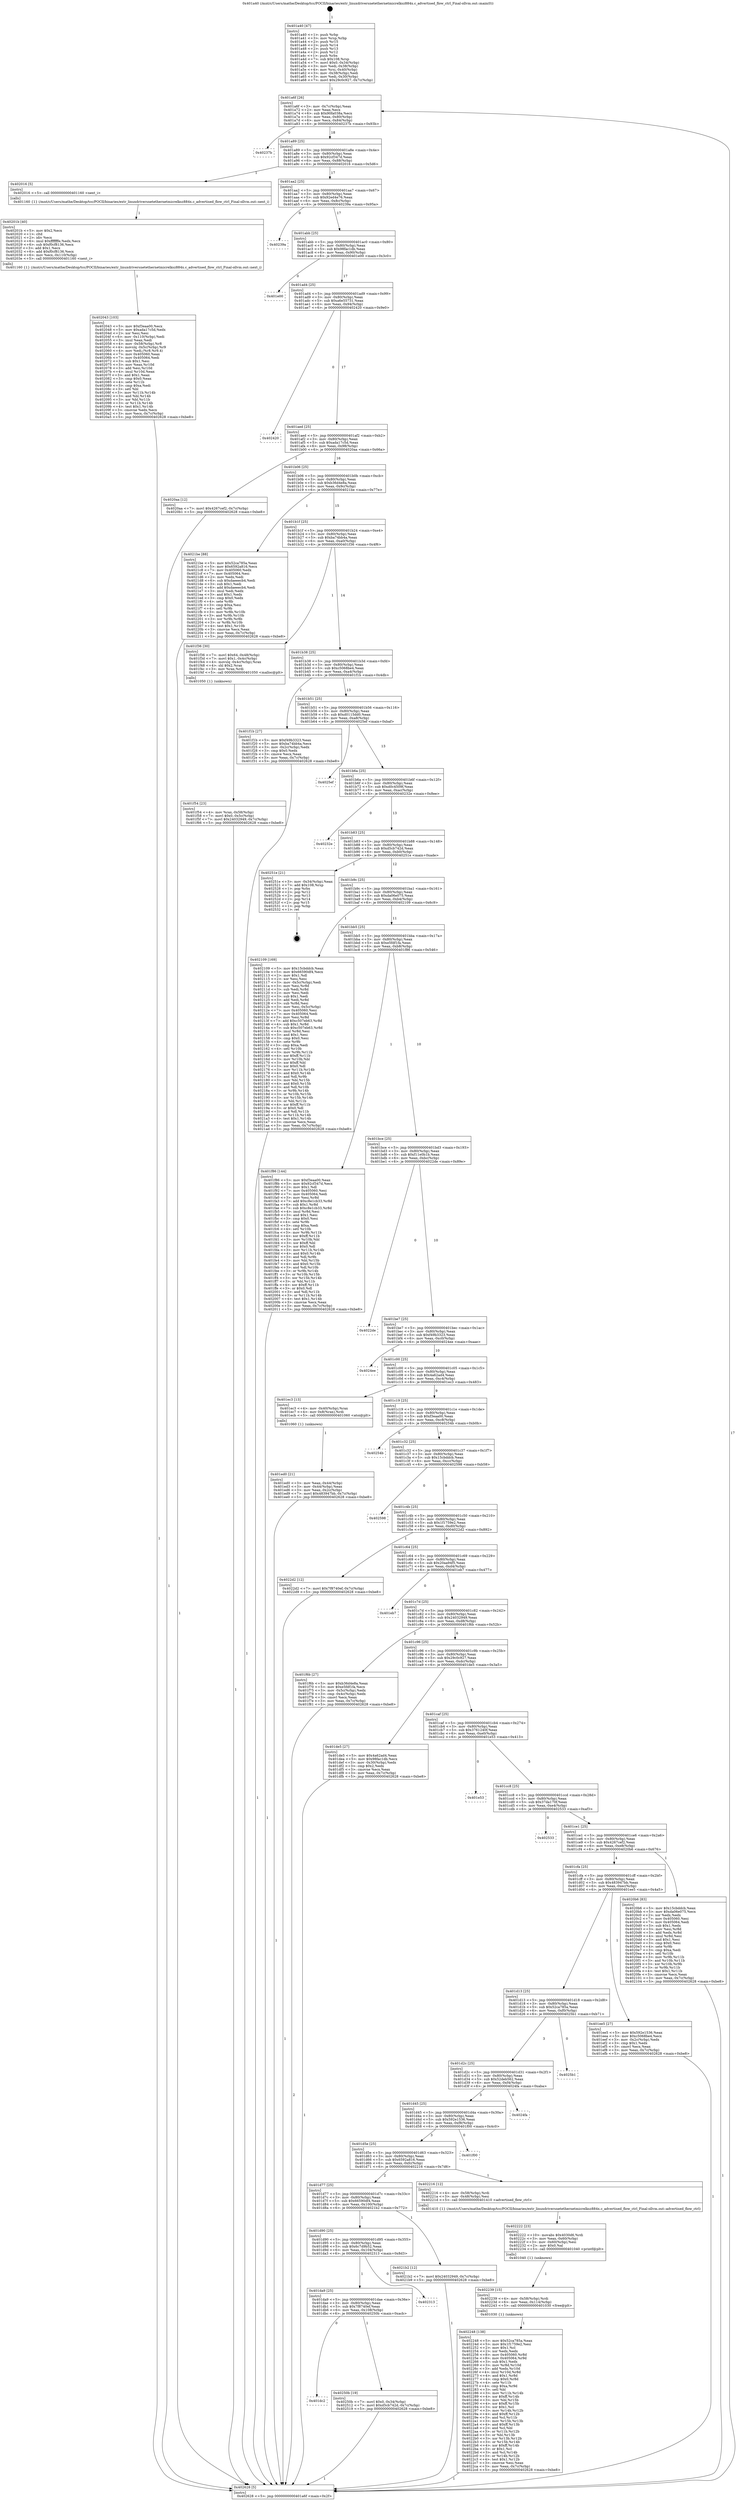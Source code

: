 digraph "0x401a40" {
  label = "0x401a40 (/mnt/c/Users/mathe/Desktop/tcc/POCII/binaries/extr_linuxdriversnetethernetmicrelksz884x.c_advertised_flow_ctrl_Final-ollvm.out::main(0))"
  labelloc = "t"
  node[shape=record]

  Entry [label="",width=0.3,height=0.3,shape=circle,fillcolor=black,style=filled]
  "0x401a6f" [label="{
     0x401a6f [26]\l
     | [instrs]\l
     &nbsp;&nbsp;0x401a6f \<+3\>: mov -0x7c(%rbp),%eax\l
     &nbsp;&nbsp;0x401a72 \<+2\>: mov %eax,%ecx\l
     &nbsp;&nbsp;0x401a74 \<+6\>: sub $0x90fa038a,%ecx\l
     &nbsp;&nbsp;0x401a7a \<+3\>: mov %eax,-0x80(%rbp)\l
     &nbsp;&nbsp;0x401a7d \<+6\>: mov %ecx,-0x84(%rbp)\l
     &nbsp;&nbsp;0x401a83 \<+6\>: je 000000000040237b \<main+0x93b\>\l
  }"]
  "0x40237b" [label="{
     0x40237b\l
  }", style=dashed]
  "0x401a89" [label="{
     0x401a89 [25]\l
     | [instrs]\l
     &nbsp;&nbsp;0x401a89 \<+5\>: jmp 0000000000401a8e \<main+0x4e\>\l
     &nbsp;&nbsp;0x401a8e \<+3\>: mov -0x80(%rbp),%eax\l
     &nbsp;&nbsp;0x401a91 \<+5\>: sub $0x92cf347d,%eax\l
     &nbsp;&nbsp;0x401a96 \<+6\>: mov %eax,-0x88(%rbp)\l
     &nbsp;&nbsp;0x401a9c \<+6\>: je 0000000000402016 \<main+0x5d6\>\l
  }"]
  Exit [label="",width=0.3,height=0.3,shape=circle,fillcolor=black,style=filled,peripheries=2]
  "0x402016" [label="{
     0x402016 [5]\l
     | [instrs]\l
     &nbsp;&nbsp;0x402016 \<+5\>: call 0000000000401160 \<next_i\>\l
     | [calls]\l
     &nbsp;&nbsp;0x401160 \{1\} (/mnt/c/Users/mathe/Desktop/tcc/POCII/binaries/extr_linuxdriversnetethernetmicrelksz884x.c_advertised_flow_ctrl_Final-ollvm.out::next_i)\l
  }"]
  "0x401aa2" [label="{
     0x401aa2 [25]\l
     | [instrs]\l
     &nbsp;&nbsp;0x401aa2 \<+5\>: jmp 0000000000401aa7 \<main+0x67\>\l
     &nbsp;&nbsp;0x401aa7 \<+3\>: mov -0x80(%rbp),%eax\l
     &nbsp;&nbsp;0x401aaa \<+5\>: sub $0x92ed4e76,%eax\l
     &nbsp;&nbsp;0x401aaf \<+6\>: mov %eax,-0x8c(%rbp)\l
     &nbsp;&nbsp;0x401ab5 \<+6\>: je 000000000040239a \<main+0x95a\>\l
  }"]
  "0x401dc2" [label="{
     0x401dc2\l
  }", style=dashed]
  "0x40239a" [label="{
     0x40239a\l
  }", style=dashed]
  "0x401abb" [label="{
     0x401abb [25]\l
     | [instrs]\l
     &nbsp;&nbsp;0x401abb \<+5\>: jmp 0000000000401ac0 \<main+0x80\>\l
     &nbsp;&nbsp;0x401ac0 \<+3\>: mov -0x80(%rbp),%eax\l
     &nbsp;&nbsp;0x401ac3 \<+5\>: sub $0x98fac1db,%eax\l
     &nbsp;&nbsp;0x401ac8 \<+6\>: mov %eax,-0x90(%rbp)\l
     &nbsp;&nbsp;0x401ace \<+6\>: je 0000000000401e00 \<main+0x3c0\>\l
  }"]
  "0x40250b" [label="{
     0x40250b [19]\l
     | [instrs]\l
     &nbsp;&nbsp;0x40250b \<+7\>: movl $0x0,-0x34(%rbp)\l
     &nbsp;&nbsp;0x402512 \<+7\>: movl $0xd5cb742d,-0x7c(%rbp)\l
     &nbsp;&nbsp;0x402519 \<+5\>: jmp 0000000000402628 \<main+0xbe8\>\l
  }"]
  "0x401e00" [label="{
     0x401e00\l
  }", style=dashed]
  "0x401ad4" [label="{
     0x401ad4 [25]\l
     | [instrs]\l
     &nbsp;&nbsp;0x401ad4 \<+5\>: jmp 0000000000401ad9 \<main+0x99\>\l
     &nbsp;&nbsp;0x401ad9 \<+3\>: mov -0x80(%rbp),%eax\l
     &nbsp;&nbsp;0x401adc \<+5\>: sub $0xa6e55731,%eax\l
     &nbsp;&nbsp;0x401ae1 \<+6\>: mov %eax,-0x94(%rbp)\l
     &nbsp;&nbsp;0x401ae7 \<+6\>: je 0000000000402420 \<main+0x9e0\>\l
  }"]
  "0x401da9" [label="{
     0x401da9 [25]\l
     | [instrs]\l
     &nbsp;&nbsp;0x401da9 \<+5\>: jmp 0000000000401dae \<main+0x36e\>\l
     &nbsp;&nbsp;0x401dae \<+3\>: mov -0x80(%rbp),%eax\l
     &nbsp;&nbsp;0x401db1 \<+5\>: sub $0x7f8740ef,%eax\l
     &nbsp;&nbsp;0x401db6 \<+6\>: mov %eax,-0x108(%rbp)\l
     &nbsp;&nbsp;0x401dbc \<+6\>: je 000000000040250b \<main+0xacb\>\l
  }"]
  "0x402420" [label="{
     0x402420\l
  }", style=dashed]
  "0x401aed" [label="{
     0x401aed [25]\l
     | [instrs]\l
     &nbsp;&nbsp;0x401aed \<+5\>: jmp 0000000000401af2 \<main+0xb2\>\l
     &nbsp;&nbsp;0x401af2 \<+3\>: mov -0x80(%rbp),%eax\l
     &nbsp;&nbsp;0x401af5 \<+5\>: sub $0xada17c5d,%eax\l
     &nbsp;&nbsp;0x401afa \<+6\>: mov %eax,-0x98(%rbp)\l
     &nbsp;&nbsp;0x401b00 \<+6\>: je 00000000004020aa \<main+0x66a\>\l
  }"]
  "0x402313" [label="{
     0x402313\l
  }", style=dashed]
  "0x4020aa" [label="{
     0x4020aa [12]\l
     | [instrs]\l
     &nbsp;&nbsp;0x4020aa \<+7\>: movl $0x4267cef2,-0x7c(%rbp)\l
     &nbsp;&nbsp;0x4020b1 \<+5\>: jmp 0000000000402628 \<main+0xbe8\>\l
  }"]
  "0x401b06" [label="{
     0x401b06 [25]\l
     | [instrs]\l
     &nbsp;&nbsp;0x401b06 \<+5\>: jmp 0000000000401b0b \<main+0xcb\>\l
     &nbsp;&nbsp;0x401b0b \<+3\>: mov -0x80(%rbp),%eax\l
     &nbsp;&nbsp;0x401b0e \<+5\>: sub $0xb36d4e8a,%eax\l
     &nbsp;&nbsp;0x401b13 \<+6\>: mov %eax,-0x9c(%rbp)\l
     &nbsp;&nbsp;0x401b19 \<+6\>: je 00000000004021be \<main+0x77e\>\l
  }"]
  "0x402248" [label="{
     0x402248 [138]\l
     | [instrs]\l
     &nbsp;&nbsp;0x402248 \<+5\>: mov $0x52ca785a,%eax\l
     &nbsp;&nbsp;0x40224d \<+5\>: mov $0x1f1759e2,%esi\l
     &nbsp;&nbsp;0x402252 \<+2\>: mov $0x1,%cl\l
     &nbsp;&nbsp;0x402254 \<+2\>: xor %edx,%edx\l
     &nbsp;&nbsp;0x402256 \<+8\>: mov 0x405060,%r8d\l
     &nbsp;&nbsp;0x40225e \<+8\>: mov 0x405064,%r9d\l
     &nbsp;&nbsp;0x402266 \<+3\>: sub $0x1,%edx\l
     &nbsp;&nbsp;0x402269 \<+3\>: mov %r8d,%r10d\l
     &nbsp;&nbsp;0x40226c \<+3\>: add %edx,%r10d\l
     &nbsp;&nbsp;0x40226f \<+4\>: imul %r10d,%r8d\l
     &nbsp;&nbsp;0x402273 \<+4\>: and $0x1,%r8d\l
     &nbsp;&nbsp;0x402277 \<+4\>: cmp $0x0,%r8d\l
     &nbsp;&nbsp;0x40227b \<+4\>: sete %r11b\l
     &nbsp;&nbsp;0x40227f \<+4\>: cmp $0xa,%r9d\l
     &nbsp;&nbsp;0x402283 \<+3\>: setl %bl\l
     &nbsp;&nbsp;0x402286 \<+3\>: mov %r11b,%r14b\l
     &nbsp;&nbsp;0x402289 \<+4\>: xor $0xff,%r14b\l
     &nbsp;&nbsp;0x40228d \<+3\>: mov %bl,%r15b\l
     &nbsp;&nbsp;0x402290 \<+4\>: xor $0xff,%r15b\l
     &nbsp;&nbsp;0x402294 \<+3\>: xor $0x1,%cl\l
     &nbsp;&nbsp;0x402297 \<+3\>: mov %r14b,%r12b\l
     &nbsp;&nbsp;0x40229a \<+4\>: and $0xff,%r12b\l
     &nbsp;&nbsp;0x40229e \<+3\>: and %cl,%r11b\l
     &nbsp;&nbsp;0x4022a1 \<+3\>: mov %r15b,%r13b\l
     &nbsp;&nbsp;0x4022a4 \<+4\>: and $0xff,%r13b\l
     &nbsp;&nbsp;0x4022a8 \<+2\>: and %cl,%bl\l
     &nbsp;&nbsp;0x4022aa \<+3\>: or %r11b,%r12b\l
     &nbsp;&nbsp;0x4022ad \<+3\>: or %bl,%r13b\l
     &nbsp;&nbsp;0x4022b0 \<+3\>: xor %r13b,%r12b\l
     &nbsp;&nbsp;0x4022b3 \<+3\>: or %r15b,%r14b\l
     &nbsp;&nbsp;0x4022b6 \<+4\>: xor $0xff,%r14b\l
     &nbsp;&nbsp;0x4022ba \<+3\>: or $0x1,%cl\l
     &nbsp;&nbsp;0x4022bd \<+3\>: and %cl,%r14b\l
     &nbsp;&nbsp;0x4022c0 \<+3\>: or %r14b,%r12b\l
     &nbsp;&nbsp;0x4022c3 \<+4\>: test $0x1,%r12b\l
     &nbsp;&nbsp;0x4022c7 \<+3\>: cmovne %esi,%eax\l
     &nbsp;&nbsp;0x4022ca \<+3\>: mov %eax,-0x7c(%rbp)\l
     &nbsp;&nbsp;0x4022cd \<+5\>: jmp 0000000000402628 \<main+0xbe8\>\l
  }"]
  "0x4021be" [label="{
     0x4021be [88]\l
     | [instrs]\l
     &nbsp;&nbsp;0x4021be \<+5\>: mov $0x52ca785a,%eax\l
     &nbsp;&nbsp;0x4021c3 \<+5\>: mov $0x6592a816,%ecx\l
     &nbsp;&nbsp;0x4021c8 \<+7\>: mov 0x405060,%edx\l
     &nbsp;&nbsp;0x4021cf \<+7\>: mov 0x405064,%esi\l
     &nbsp;&nbsp;0x4021d6 \<+2\>: mov %edx,%edi\l
     &nbsp;&nbsp;0x4021d8 \<+6\>: sub $0xdaeeecb4,%edi\l
     &nbsp;&nbsp;0x4021de \<+3\>: sub $0x1,%edi\l
     &nbsp;&nbsp;0x4021e1 \<+6\>: add $0xdaeeecb4,%edi\l
     &nbsp;&nbsp;0x4021e7 \<+3\>: imul %edi,%edx\l
     &nbsp;&nbsp;0x4021ea \<+3\>: and $0x1,%edx\l
     &nbsp;&nbsp;0x4021ed \<+3\>: cmp $0x0,%edx\l
     &nbsp;&nbsp;0x4021f0 \<+4\>: sete %r8b\l
     &nbsp;&nbsp;0x4021f4 \<+3\>: cmp $0xa,%esi\l
     &nbsp;&nbsp;0x4021f7 \<+4\>: setl %r9b\l
     &nbsp;&nbsp;0x4021fb \<+3\>: mov %r8b,%r10b\l
     &nbsp;&nbsp;0x4021fe \<+3\>: and %r9b,%r10b\l
     &nbsp;&nbsp;0x402201 \<+3\>: xor %r9b,%r8b\l
     &nbsp;&nbsp;0x402204 \<+3\>: or %r8b,%r10b\l
     &nbsp;&nbsp;0x402207 \<+4\>: test $0x1,%r10b\l
     &nbsp;&nbsp;0x40220b \<+3\>: cmovne %ecx,%eax\l
     &nbsp;&nbsp;0x40220e \<+3\>: mov %eax,-0x7c(%rbp)\l
     &nbsp;&nbsp;0x402211 \<+5\>: jmp 0000000000402628 \<main+0xbe8\>\l
  }"]
  "0x401b1f" [label="{
     0x401b1f [25]\l
     | [instrs]\l
     &nbsp;&nbsp;0x401b1f \<+5\>: jmp 0000000000401b24 \<main+0xe4\>\l
     &nbsp;&nbsp;0x401b24 \<+3\>: mov -0x80(%rbp),%eax\l
     &nbsp;&nbsp;0x401b27 \<+5\>: sub $0xba74bb4a,%eax\l
     &nbsp;&nbsp;0x401b2c \<+6\>: mov %eax,-0xa0(%rbp)\l
     &nbsp;&nbsp;0x401b32 \<+6\>: je 0000000000401f36 \<main+0x4f6\>\l
  }"]
  "0x402239" [label="{
     0x402239 [15]\l
     | [instrs]\l
     &nbsp;&nbsp;0x402239 \<+4\>: mov -0x58(%rbp),%rdi\l
     &nbsp;&nbsp;0x40223d \<+6\>: mov %eax,-0x114(%rbp)\l
     &nbsp;&nbsp;0x402243 \<+5\>: call 0000000000401030 \<free@plt\>\l
     | [calls]\l
     &nbsp;&nbsp;0x401030 \{1\} (unknown)\l
  }"]
  "0x401f36" [label="{
     0x401f36 [30]\l
     | [instrs]\l
     &nbsp;&nbsp;0x401f36 \<+7\>: movl $0x64,-0x48(%rbp)\l
     &nbsp;&nbsp;0x401f3d \<+7\>: movl $0x1,-0x4c(%rbp)\l
     &nbsp;&nbsp;0x401f44 \<+4\>: movslq -0x4c(%rbp),%rax\l
     &nbsp;&nbsp;0x401f48 \<+4\>: shl $0x2,%rax\l
     &nbsp;&nbsp;0x401f4c \<+3\>: mov %rax,%rdi\l
     &nbsp;&nbsp;0x401f4f \<+5\>: call 0000000000401050 \<malloc@plt\>\l
     | [calls]\l
     &nbsp;&nbsp;0x401050 \{1\} (unknown)\l
  }"]
  "0x401b38" [label="{
     0x401b38 [25]\l
     | [instrs]\l
     &nbsp;&nbsp;0x401b38 \<+5\>: jmp 0000000000401b3d \<main+0xfd\>\l
     &nbsp;&nbsp;0x401b3d \<+3\>: mov -0x80(%rbp),%eax\l
     &nbsp;&nbsp;0x401b40 \<+5\>: sub $0xc5068be4,%eax\l
     &nbsp;&nbsp;0x401b45 \<+6\>: mov %eax,-0xa4(%rbp)\l
     &nbsp;&nbsp;0x401b4b \<+6\>: je 0000000000401f1b \<main+0x4db\>\l
  }"]
  "0x402222" [label="{
     0x402222 [23]\l
     | [instrs]\l
     &nbsp;&nbsp;0x402222 \<+10\>: movabs $0x4030d6,%rdi\l
     &nbsp;&nbsp;0x40222c \<+3\>: mov %eax,-0x60(%rbp)\l
     &nbsp;&nbsp;0x40222f \<+3\>: mov -0x60(%rbp),%esi\l
     &nbsp;&nbsp;0x402232 \<+2\>: mov $0x0,%al\l
     &nbsp;&nbsp;0x402234 \<+5\>: call 0000000000401040 \<printf@plt\>\l
     | [calls]\l
     &nbsp;&nbsp;0x401040 \{1\} (unknown)\l
  }"]
  "0x401f1b" [label="{
     0x401f1b [27]\l
     | [instrs]\l
     &nbsp;&nbsp;0x401f1b \<+5\>: mov $0xf49b3323,%eax\l
     &nbsp;&nbsp;0x401f20 \<+5\>: mov $0xba74bb4a,%ecx\l
     &nbsp;&nbsp;0x401f25 \<+3\>: mov -0x2c(%rbp),%edx\l
     &nbsp;&nbsp;0x401f28 \<+3\>: cmp $0x0,%edx\l
     &nbsp;&nbsp;0x401f2b \<+3\>: cmove %ecx,%eax\l
     &nbsp;&nbsp;0x401f2e \<+3\>: mov %eax,-0x7c(%rbp)\l
     &nbsp;&nbsp;0x401f31 \<+5\>: jmp 0000000000402628 \<main+0xbe8\>\l
  }"]
  "0x401b51" [label="{
     0x401b51 [25]\l
     | [instrs]\l
     &nbsp;&nbsp;0x401b51 \<+5\>: jmp 0000000000401b56 \<main+0x116\>\l
     &nbsp;&nbsp;0x401b56 \<+3\>: mov -0x80(%rbp),%eax\l
     &nbsp;&nbsp;0x401b59 \<+5\>: sub $0xd0115dd0,%eax\l
     &nbsp;&nbsp;0x401b5e \<+6\>: mov %eax,-0xa8(%rbp)\l
     &nbsp;&nbsp;0x401b64 \<+6\>: je 00000000004025ef \<main+0xbaf\>\l
  }"]
  "0x401d90" [label="{
     0x401d90 [25]\l
     | [instrs]\l
     &nbsp;&nbsp;0x401d90 \<+5\>: jmp 0000000000401d95 \<main+0x355\>\l
     &nbsp;&nbsp;0x401d95 \<+3\>: mov -0x80(%rbp),%eax\l
     &nbsp;&nbsp;0x401d98 \<+5\>: sub $0x6c7d9b52,%eax\l
     &nbsp;&nbsp;0x401d9d \<+6\>: mov %eax,-0x104(%rbp)\l
     &nbsp;&nbsp;0x401da3 \<+6\>: je 0000000000402313 \<main+0x8d3\>\l
  }"]
  "0x4025ef" [label="{
     0x4025ef\l
  }", style=dashed]
  "0x401b6a" [label="{
     0x401b6a [25]\l
     | [instrs]\l
     &nbsp;&nbsp;0x401b6a \<+5\>: jmp 0000000000401b6f \<main+0x12f\>\l
     &nbsp;&nbsp;0x401b6f \<+3\>: mov -0x80(%rbp),%eax\l
     &nbsp;&nbsp;0x401b72 \<+5\>: sub $0xd0c4509f,%eax\l
     &nbsp;&nbsp;0x401b77 \<+6\>: mov %eax,-0xac(%rbp)\l
     &nbsp;&nbsp;0x401b7d \<+6\>: je 000000000040232e \<main+0x8ee\>\l
  }"]
  "0x4021b2" [label="{
     0x4021b2 [12]\l
     | [instrs]\l
     &nbsp;&nbsp;0x4021b2 \<+7\>: movl $0x24032949,-0x7c(%rbp)\l
     &nbsp;&nbsp;0x4021b9 \<+5\>: jmp 0000000000402628 \<main+0xbe8\>\l
  }"]
  "0x40232e" [label="{
     0x40232e\l
  }", style=dashed]
  "0x401b83" [label="{
     0x401b83 [25]\l
     | [instrs]\l
     &nbsp;&nbsp;0x401b83 \<+5\>: jmp 0000000000401b88 \<main+0x148\>\l
     &nbsp;&nbsp;0x401b88 \<+3\>: mov -0x80(%rbp),%eax\l
     &nbsp;&nbsp;0x401b8b \<+5\>: sub $0xd5cb742d,%eax\l
     &nbsp;&nbsp;0x401b90 \<+6\>: mov %eax,-0xb0(%rbp)\l
     &nbsp;&nbsp;0x401b96 \<+6\>: je 000000000040251e \<main+0xade\>\l
  }"]
  "0x401d77" [label="{
     0x401d77 [25]\l
     | [instrs]\l
     &nbsp;&nbsp;0x401d77 \<+5\>: jmp 0000000000401d7c \<main+0x33c\>\l
     &nbsp;&nbsp;0x401d7c \<+3\>: mov -0x80(%rbp),%eax\l
     &nbsp;&nbsp;0x401d7f \<+5\>: sub $0x66590df4,%eax\l
     &nbsp;&nbsp;0x401d84 \<+6\>: mov %eax,-0x100(%rbp)\l
     &nbsp;&nbsp;0x401d8a \<+6\>: je 00000000004021b2 \<main+0x772\>\l
  }"]
  "0x40251e" [label="{
     0x40251e [21]\l
     | [instrs]\l
     &nbsp;&nbsp;0x40251e \<+3\>: mov -0x34(%rbp),%eax\l
     &nbsp;&nbsp;0x402521 \<+7\>: add $0x108,%rsp\l
     &nbsp;&nbsp;0x402528 \<+1\>: pop %rbx\l
     &nbsp;&nbsp;0x402529 \<+2\>: pop %r12\l
     &nbsp;&nbsp;0x40252b \<+2\>: pop %r13\l
     &nbsp;&nbsp;0x40252d \<+2\>: pop %r14\l
     &nbsp;&nbsp;0x40252f \<+2\>: pop %r15\l
     &nbsp;&nbsp;0x402531 \<+1\>: pop %rbp\l
     &nbsp;&nbsp;0x402532 \<+1\>: ret\l
  }"]
  "0x401b9c" [label="{
     0x401b9c [25]\l
     | [instrs]\l
     &nbsp;&nbsp;0x401b9c \<+5\>: jmp 0000000000401ba1 \<main+0x161\>\l
     &nbsp;&nbsp;0x401ba1 \<+3\>: mov -0x80(%rbp),%eax\l
     &nbsp;&nbsp;0x401ba4 \<+5\>: sub $0xda06e075,%eax\l
     &nbsp;&nbsp;0x401ba9 \<+6\>: mov %eax,-0xb4(%rbp)\l
     &nbsp;&nbsp;0x401baf \<+6\>: je 0000000000402109 \<main+0x6c9\>\l
  }"]
  "0x402216" [label="{
     0x402216 [12]\l
     | [instrs]\l
     &nbsp;&nbsp;0x402216 \<+4\>: mov -0x58(%rbp),%rdi\l
     &nbsp;&nbsp;0x40221a \<+3\>: mov -0x48(%rbp),%esi\l
     &nbsp;&nbsp;0x40221d \<+5\>: call 0000000000401410 \<advertised_flow_ctrl\>\l
     | [calls]\l
     &nbsp;&nbsp;0x401410 \{1\} (/mnt/c/Users/mathe/Desktop/tcc/POCII/binaries/extr_linuxdriversnetethernetmicrelksz884x.c_advertised_flow_ctrl_Final-ollvm.out::advertised_flow_ctrl)\l
  }"]
  "0x402109" [label="{
     0x402109 [169]\l
     | [instrs]\l
     &nbsp;&nbsp;0x402109 \<+5\>: mov $0x15cbddcb,%eax\l
     &nbsp;&nbsp;0x40210e \<+5\>: mov $0x66590df4,%ecx\l
     &nbsp;&nbsp;0x402113 \<+2\>: mov $0x1,%dl\l
     &nbsp;&nbsp;0x402115 \<+2\>: xor %esi,%esi\l
     &nbsp;&nbsp;0x402117 \<+3\>: mov -0x5c(%rbp),%edi\l
     &nbsp;&nbsp;0x40211a \<+3\>: mov %esi,%r8d\l
     &nbsp;&nbsp;0x40211d \<+3\>: sub %edi,%r8d\l
     &nbsp;&nbsp;0x402120 \<+2\>: mov %esi,%edi\l
     &nbsp;&nbsp;0x402122 \<+3\>: sub $0x1,%edi\l
     &nbsp;&nbsp;0x402125 \<+3\>: add %edi,%r8d\l
     &nbsp;&nbsp;0x402128 \<+3\>: sub %r8d,%esi\l
     &nbsp;&nbsp;0x40212b \<+3\>: mov %esi,-0x5c(%rbp)\l
     &nbsp;&nbsp;0x40212e \<+7\>: mov 0x405060,%esi\l
     &nbsp;&nbsp;0x402135 \<+7\>: mov 0x405064,%edi\l
     &nbsp;&nbsp;0x40213c \<+3\>: mov %esi,%r8d\l
     &nbsp;&nbsp;0x40213f \<+7\>: add $0xc507eb63,%r8d\l
     &nbsp;&nbsp;0x402146 \<+4\>: sub $0x1,%r8d\l
     &nbsp;&nbsp;0x40214a \<+7\>: sub $0xc507eb63,%r8d\l
     &nbsp;&nbsp;0x402151 \<+4\>: imul %r8d,%esi\l
     &nbsp;&nbsp;0x402155 \<+3\>: and $0x1,%esi\l
     &nbsp;&nbsp;0x402158 \<+3\>: cmp $0x0,%esi\l
     &nbsp;&nbsp;0x40215b \<+4\>: sete %r9b\l
     &nbsp;&nbsp;0x40215f \<+3\>: cmp $0xa,%edi\l
     &nbsp;&nbsp;0x402162 \<+4\>: setl %r10b\l
     &nbsp;&nbsp;0x402166 \<+3\>: mov %r9b,%r11b\l
     &nbsp;&nbsp;0x402169 \<+4\>: xor $0xff,%r11b\l
     &nbsp;&nbsp;0x40216d \<+3\>: mov %r10b,%bl\l
     &nbsp;&nbsp;0x402170 \<+3\>: xor $0xff,%bl\l
     &nbsp;&nbsp;0x402173 \<+3\>: xor $0x0,%dl\l
     &nbsp;&nbsp;0x402176 \<+3\>: mov %r11b,%r14b\l
     &nbsp;&nbsp;0x402179 \<+4\>: and $0x0,%r14b\l
     &nbsp;&nbsp;0x40217d \<+3\>: and %dl,%r9b\l
     &nbsp;&nbsp;0x402180 \<+3\>: mov %bl,%r15b\l
     &nbsp;&nbsp;0x402183 \<+4\>: and $0x0,%r15b\l
     &nbsp;&nbsp;0x402187 \<+3\>: and %dl,%r10b\l
     &nbsp;&nbsp;0x40218a \<+3\>: or %r9b,%r14b\l
     &nbsp;&nbsp;0x40218d \<+3\>: or %r10b,%r15b\l
     &nbsp;&nbsp;0x402190 \<+3\>: xor %r15b,%r14b\l
     &nbsp;&nbsp;0x402193 \<+3\>: or %bl,%r11b\l
     &nbsp;&nbsp;0x402196 \<+4\>: xor $0xff,%r11b\l
     &nbsp;&nbsp;0x40219a \<+3\>: or $0x0,%dl\l
     &nbsp;&nbsp;0x40219d \<+3\>: and %dl,%r11b\l
     &nbsp;&nbsp;0x4021a0 \<+3\>: or %r11b,%r14b\l
     &nbsp;&nbsp;0x4021a3 \<+4\>: test $0x1,%r14b\l
     &nbsp;&nbsp;0x4021a7 \<+3\>: cmovne %ecx,%eax\l
     &nbsp;&nbsp;0x4021aa \<+3\>: mov %eax,-0x7c(%rbp)\l
     &nbsp;&nbsp;0x4021ad \<+5\>: jmp 0000000000402628 \<main+0xbe8\>\l
  }"]
  "0x401bb5" [label="{
     0x401bb5 [25]\l
     | [instrs]\l
     &nbsp;&nbsp;0x401bb5 \<+5\>: jmp 0000000000401bba \<main+0x17a\>\l
     &nbsp;&nbsp;0x401bba \<+3\>: mov -0x80(%rbp),%eax\l
     &nbsp;&nbsp;0x401bbd \<+5\>: sub $0xe5fdf1fa,%eax\l
     &nbsp;&nbsp;0x401bc2 \<+6\>: mov %eax,-0xb8(%rbp)\l
     &nbsp;&nbsp;0x401bc8 \<+6\>: je 0000000000401f86 \<main+0x546\>\l
  }"]
  "0x401d5e" [label="{
     0x401d5e [25]\l
     | [instrs]\l
     &nbsp;&nbsp;0x401d5e \<+5\>: jmp 0000000000401d63 \<main+0x323\>\l
     &nbsp;&nbsp;0x401d63 \<+3\>: mov -0x80(%rbp),%eax\l
     &nbsp;&nbsp;0x401d66 \<+5\>: sub $0x6592a816,%eax\l
     &nbsp;&nbsp;0x401d6b \<+6\>: mov %eax,-0xfc(%rbp)\l
     &nbsp;&nbsp;0x401d71 \<+6\>: je 0000000000402216 \<main+0x7d6\>\l
  }"]
  "0x401f86" [label="{
     0x401f86 [144]\l
     | [instrs]\l
     &nbsp;&nbsp;0x401f86 \<+5\>: mov $0xf3eaa00,%eax\l
     &nbsp;&nbsp;0x401f8b \<+5\>: mov $0x92cf347d,%ecx\l
     &nbsp;&nbsp;0x401f90 \<+2\>: mov $0x1,%dl\l
     &nbsp;&nbsp;0x401f92 \<+7\>: mov 0x405060,%esi\l
     &nbsp;&nbsp;0x401f99 \<+7\>: mov 0x405064,%edi\l
     &nbsp;&nbsp;0x401fa0 \<+3\>: mov %esi,%r8d\l
     &nbsp;&nbsp;0x401fa3 \<+7\>: add $0xc8e1cb33,%r8d\l
     &nbsp;&nbsp;0x401faa \<+4\>: sub $0x1,%r8d\l
     &nbsp;&nbsp;0x401fae \<+7\>: sub $0xc8e1cb33,%r8d\l
     &nbsp;&nbsp;0x401fb5 \<+4\>: imul %r8d,%esi\l
     &nbsp;&nbsp;0x401fb9 \<+3\>: and $0x1,%esi\l
     &nbsp;&nbsp;0x401fbc \<+3\>: cmp $0x0,%esi\l
     &nbsp;&nbsp;0x401fbf \<+4\>: sete %r9b\l
     &nbsp;&nbsp;0x401fc3 \<+3\>: cmp $0xa,%edi\l
     &nbsp;&nbsp;0x401fc6 \<+4\>: setl %r10b\l
     &nbsp;&nbsp;0x401fca \<+3\>: mov %r9b,%r11b\l
     &nbsp;&nbsp;0x401fcd \<+4\>: xor $0xff,%r11b\l
     &nbsp;&nbsp;0x401fd1 \<+3\>: mov %r10b,%bl\l
     &nbsp;&nbsp;0x401fd4 \<+3\>: xor $0xff,%bl\l
     &nbsp;&nbsp;0x401fd7 \<+3\>: xor $0x0,%dl\l
     &nbsp;&nbsp;0x401fda \<+3\>: mov %r11b,%r14b\l
     &nbsp;&nbsp;0x401fdd \<+4\>: and $0x0,%r14b\l
     &nbsp;&nbsp;0x401fe1 \<+3\>: and %dl,%r9b\l
     &nbsp;&nbsp;0x401fe4 \<+3\>: mov %bl,%r15b\l
     &nbsp;&nbsp;0x401fe7 \<+4\>: and $0x0,%r15b\l
     &nbsp;&nbsp;0x401feb \<+3\>: and %dl,%r10b\l
     &nbsp;&nbsp;0x401fee \<+3\>: or %r9b,%r14b\l
     &nbsp;&nbsp;0x401ff1 \<+3\>: or %r10b,%r15b\l
     &nbsp;&nbsp;0x401ff4 \<+3\>: xor %r15b,%r14b\l
     &nbsp;&nbsp;0x401ff7 \<+3\>: or %bl,%r11b\l
     &nbsp;&nbsp;0x401ffa \<+4\>: xor $0xff,%r11b\l
     &nbsp;&nbsp;0x401ffe \<+3\>: or $0x0,%dl\l
     &nbsp;&nbsp;0x402001 \<+3\>: and %dl,%r11b\l
     &nbsp;&nbsp;0x402004 \<+3\>: or %r11b,%r14b\l
     &nbsp;&nbsp;0x402007 \<+4\>: test $0x1,%r14b\l
     &nbsp;&nbsp;0x40200b \<+3\>: cmovne %ecx,%eax\l
     &nbsp;&nbsp;0x40200e \<+3\>: mov %eax,-0x7c(%rbp)\l
     &nbsp;&nbsp;0x402011 \<+5\>: jmp 0000000000402628 \<main+0xbe8\>\l
  }"]
  "0x401bce" [label="{
     0x401bce [25]\l
     | [instrs]\l
     &nbsp;&nbsp;0x401bce \<+5\>: jmp 0000000000401bd3 \<main+0x193\>\l
     &nbsp;&nbsp;0x401bd3 \<+3\>: mov -0x80(%rbp),%eax\l
     &nbsp;&nbsp;0x401bd6 \<+5\>: sub $0xf11e0b1b,%eax\l
     &nbsp;&nbsp;0x401bdb \<+6\>: mov %eax,-0xbc(%rbp)\l
     &nbsp;&nbsp;0x401be1 \<+6\>: je 00000000004022de \<main+0x89e\>\l
  }"]
  "0x401f00" [label="{
     0x401f00\l
  }", style=dashed]
  "0x4022de" [label="{
     0x4022de\l
  }", style=dashed]
  "0x401be7" [label="{
     0x401be7 [25]\l
     | [instrs]\l
     &nbsp;&nbsp;0x401be7 \<+5\>: jmp 0000000000401bec \<main+0x1ac\>\l
     &nbsp;&nbsp;0x401bec \<+3\>: mov -0x80(%rbp),%eax\l
     &nbsp;&nbsp;0x401bef \<+5\>: sub $0xf49b3323,%eax\l
     &nbsp;&nbsp;0x401bf4 \<+6\>: mov %eax,-0xc0(%rbp)\l
     &nbsp;&nbsp;0x401bfa \<+6\>: je 00000000004024ee \<main+0xaae\>\l
  }"]
  "0x401d45" [label="{
     0x401d45 [25]\l
     | [instrs]\l
     &nbsp;&nbsp;0x401d45 \<+5\>: jmp 0000000000401d4a \<main+0x30a\>\l
     &nbsp;&nbsp;0x401d4a \<+3\>: mov -0x80(%rbp),%eax\l
     &nbsp;&nbsp;0x401d4d \<+5\>: sub $0x592e1536,%eax\l
     &nbsp;&nbsp;0x401d52 \<+6\>: mov %eax,-0xf8(%rbp)\l
     &nbsp;&nbsp;0x401d58 \<+6\>: je 0000000000401f00 \<main+0x4c0\>\l
  }"]
  "0x4024ee" [label="{
     0x4024ee\l
  }", style=dashed]
  "0x401c00" [label="{
     0x401c00 [25]\l
     | [instrs]\l
     &nbsp;&nbsp;0x401c00 \<+5\>: jmp 0000000000401c05 \<main+0x1c5\>\l
     &nbsp;&nbsp;0x401c05 \<+3\>: mov -0x80(%rbp),%eax\l
     &nbsp;&nbsp;0x401c08 \<+5\>: sub $0x4a62ad4,%eax\l
     &nbsp;&nbsp;0x401c0d \<+6\>: mov %eax,-0xc4(%rbp)\l
     &nbsp;&nbsp;0x401c13 \<+6\>: je 0000000000401ec3 \<main+0x483\>\l
  }"]
  "0x4024fa" [label="{
     0x4024fa\l
  }", style=dashed]
  "0x401ec3" [label="{
     0x401ec3 [13]\l
     | [instrs]\l
     &nbsp;&nbsp;0x401ec3 \<+4\>: mov -0x40(%rbp),%rax\l
     &nbsp;&nbsp;0x401ec7 \<+4\>: mov 0x8(%rax),%rdi\l
     &nbsp;&nbsp;0x401ecb \<+5\>: call 0000000000401060 \<atoi@plt\>\l
     | [calls]\l
     &nbsp;&nbsp;0x401060 \{1\} (unknown)\l
  }"]
  "0x401c19" [label="{
     0x401c19 [25]\l
     | [instrs]\l
     &nbsp;&nbsp;0x401c19 \<+5\>: jmp 0000000000401c1e \<main+0x1de\>\l
     &nbsp;&nbsp;0x401c1e \<+3\>: mov -0x80(%rbp),%eax\l
     &nbsp;&nbsp;0x401c21 \<+5\>: sub $0xf3eaa00,%eax\l
     &nbsp;&nbsp;0x401c26 \<+6\>: mov %eax,-0xc8(%rbp)\l
     &nbsp;&nbsp;0x401c2c \<+6\>: je 000000000040254b \<main+0xb0b\>\l
  }"]
  "0x401d2c" [label="{
     0x401d2c [25]\l
     | [instrs]\l
     &nbsp;&nbsp;0x401d2c \<+5\>: jmp 0000000000401d31 \<main+0x2f1\>\l
     &nbsp;&nbsp;0x401d31 \<+3\>: mov -0x80(%rbp),%eax\l
     &nbsp;&nbsp;0x401d34 \<+5\>: sub $0x52deb562,%eax\l
     &nbsp;&nbsp;0x401d39 \<+6\>: mov %eax,-0xf4(%rbp)\l
     &nbsp;&nbsp;0x401d3f \<+6\>: je 00000000004024fa \<main+0xaba\>\l
  }"]
  "0x40254b" [label="{
     0x40254b\l
  }", style=dashed]
  "0x401c32" [label="{
     0x401c32 [25]\l
     | [instrs]\l
     &nbsp;&nbsp;0x401c32 \<+5\>: jmp 0000000000401c37 \<main+0x1f7\>\l
     &nbsp;&nbsp;0x401c37 \<+3\>: mov -0x80(%rbp),%eax\l
     &nbsp;&nbsp;0x401c3a \<+5\>: sub $0x15cbddcb,%eax\l
     &nbsp;&nbsp;0x401c3f \<+6\>: mov %eax,-0xcc(%rbp)\l
     &nbsp;&nbsp;0x401c45 \<+6\>: je 0000000000402598 \<main+0xb58\>\l
  }"]
  "0x4025b1" [label="{
     0x4025b1\l
  }", style=dashed]
  "0x402598" [label="{
     0x402598\l
  }", style=dashed]
  "0x401c4b" [label="{
     0x401c4b [25]\l
     | [instrs]\l
     &nbsp;&nbsp;0x401c4b \<+5\>: jmp 0000000000401c50 \<main+0x210\>\l
     &nbsp;&nbsp;0x401c50 \<+3\>: mov -0x80(%rbp),%eax\l
     &nbsp;&nbsp;0x401c53 \<+5\>: sub $0x1f1759e2,%eax\l
     &nbsp;&nbsp;0x401c58 \<+6\>: mov %eax,-0xd0(%rbp)\l
     &nbsp;&nbsp;0x401c5e \<+6\>: je 00000000004022d2 \<main+0x892\>\l
  }"]
  "0x402043" [label="{
     0x402043 [103]\l
     | [instrs]\l
     &nbsp;&nbsp;0x402043 \<+5\>: mov $0xf3eaa00,%ecx\l
     &nbsp;&nbsp;0x402048 \<+5\>: mov $0xada17c5d,%edx\l
     &nbsp;&nbsp;0x40204d \<+2\>: xor %esi,%esi\l
     &nbsp;&nbsp;0x40204f \<+6\>: mov -0x110(%rbp),%edi\l
     &nbsp;&nbsp;0x402055 \<+3\>: imul %eax,%edi\l
     &nbsp;&nbsp;0x402058 \<+4\>: mov -0x58(%rbp),%r8\l
     &nbsp;&nbsp;0x40205c \<+4\>: movslq -0x5c(%rbp),%r9\l
     &nbsp;&nbsp;0x402060 \<+4\>: mov %edi,(%r8,%r9,4)\l
     &nbsp;&nbsp;0x402064 \<+7\>: mov 0x405060,%eax\l
     &nbsp;&nbsp;0x40206b \<+7\>: mov 0x405064,%edi\l
     &nbsp;&nbsp;0x402072 \<+3\>: sub $0x1,%esi\l
     &nbsp;&nbsp;0x402075 \<+3\>: mov %eax,%r10d\l
     &nbsp;&nbsp;0x402078 \<+3\>: add %esi,%r10d\l
     &nbsp;&nbsp;0x40207b \<+4\>: imul %r10d,%eax\l
     &nbsp;&nbsp;0x40207f \<+3\>: and $0x1,%eax\l
     &nbsp;&nbsp;0x402082 \<+3\>: cmp $0x0,%eax\l
     &nbsp;&nbsp;0x402085 \<+4\>: sete %r11b\l
     &nbsp;&nbsp;0x402089 \<+3\>: cmp $0xa,%edi\l
     &nbsp;&nbsp;0x40208c \<+3\>: setl %bl\l
     &nbsp;&nbsp;0x40208f \<+3\>: mov %r11b,%r14b\l
     &nbsp;&nbsp;0x402092 \<+3\>: and %bl,%r14b\l
     &nbsp;&nbsp;0x402095 \<+3\>: xor %bl,%r11b\l
     &nbsp;&nbsp;0x402098 \<+3\>: or %r11b,%r14b\l
     &nbsp;&nbsp;0x40209b \<+4\>: test $0x1,%r14b\l
     &nbsp;&nbsp;0x40209f \<+3\>: cmovne %edx,%ecx\l
     &nbsp;&nbsp;0x4020a2 \<+3\>: mov %ecx,-0x7c(%rbp)\l
     &nbsp;&nbsp;0x4020a5 \<+5\>: jmp 0000000000402628 \<main+0xbe8\>\l
  }"]
  "0x4022d2" [label="{
     0x4022d2 [12]\l
     | [instrs]\l
     &nbsp;&nbsp;0x4022d2 \<+7\>: movl $0x7f8740ef,-0x7c(%rbp)\l
     &nbsp;&nbsp;0x4022d9 \<+5\>: jmp 0000000000402628 \<main+0xbe8\>\l
  }"]
  "0x401c64" [label="{
     0x401c64 [25]\l
     | [instrs]\l
     &nbsp;&nbsp;0x401c64 \<+5\>: jmp 0000000000401c69 \<main+0x229\>\l
     &nbsp;&nbsp;0x401c69 \<+3\>: mov -0x80(%rbp),%eax\l
     &nbsp;&nbsp;0x401c6c \<+5\>: sub $0x20aa94f5,%eax\l
     &nbsp;&nbsp;0x401c71 \<+6\>: mov %eax,-0xd4(%rbp)\l
     &nbsp;&nbsp;0x401c77 \<+6\>: je 0000000000401eb7 \<main+0x477\>\l
  }"]
  "0x40201b" [label="{
     0x40201b [40]\l
     | [instrs]\l
     &nbsp;&nbsp;0x40201b \<+5\>: mov $0x2,%ecx\l
     &nbsp;&nbsp;0x402020 \<+1\>: cltd\l
     &nbsp;&nbsp;0x402021 \<+2\>: idiv %ecx\l
     &nbsp;&nbsp;0x402023 \<+6\>: imul $0xfffffffe,%edx,%ecx\l
     &nbsp;&nbsp;0x402029 \<+6\>: sub $0xf0cf8136,%ecx\l
     &nbsp;&nbsp;0x40202f \<+3\>: add $0x1,%ecx\l
     &nbsp;&nbsp;0x402032 \<+6\>: add $0xf0cf8136,%ecx\l
     &nbsp;&nbsp;0x402038 \<+6\>: mov %ecx,-0x110(%rbp)\l
     &nbsp;&nbsp;0x40203e \<+5\>: call 0000000000401160 \<next_i\>\l
     | [calls]\l
     &nbsp;&nbsp;0x401160 \{1\} (/mnt/c/Users/mathe/Desktop/tcc/POCII/binaries/extr_linuxdriversnetethernetmicrelksz884x.c_advertised_flow_ctrl_Final-ollvm.out::next_i)\l
  }"]
  "0x401eb7" [label="{
     0x401eb7\l
  }", style=dashed]
  "0x401c7d" [label="{
     0x401c7d [25]\l
     | [instrs]\l
     &nbsp;&nbsp;0x401c7d \<+5\>: jmp 0000000000401c82 \<main+0x242\>\l
     &nbsp;&nbsp;0x401c82 \<+3\>: mov -0x80(%rbp),%eax\l
     &nbsp;&nbsp;0x401c85 \<+5\>: sub $0x24032949,%eax\l
     &nbsp;&nbsp;0x401c8a \<+6\>: mov %eax,-0xd8(%rbp)\l
     &nbsp;&nbsp;0x401c90 \<+6\>: je 0000000000401f6b \<main+0x52b\>\l
  }"]
  "0x401f54" [label="{
     0x401f54 [23]\l
     | [instrs]\l
     &nbsp;&nbsp;0x401f54 \<+4\>: mov %rax,-0x58(%rbp)\l
     &nbsp;&nbsp;0x401f58 \<+7\>: movl $0x0,-0x5c(%rbp)\l
     &nbsp;&nbsp;0x401f5f \<+7\>: movl $0x24032949,-0x7c(%rbp)\l
     &nbsp;&nbsp;0x401f66 \<+5\>: jmp 0000000000402628 \<main+0xbe8\>\l
  }"]
  "0x401f6b" [label="{
     0x401f6b [27]\l
     | [instrs]\l
     &nbsp;&nbsp;0x401f6b \<+5\>: mov $0xb36d4e8a,%eax\l
     &nbsp;&nbsp;0x401f70 \<+5\>: mov $0xe5fdf1fa,%ecx\l
     &nbsp;&nbsp;0x401f75 \<+3\>: mov -0x5c(%rbp),%edx\l
     &nbsp;&nbsp;0x401f78 \<+3\>: cmp -0x4c(%rbp),%edx\l
     &nbsp;&nbsp;0x401f7b \<+3\>: cmovl %ecx,%eax\l
     &nbsp;&nbsp;0x401f7e \<+3\>: mov %eax,-0x7c(%rbp)\l
     &nbsp;&nbsp;0x401f81 \<+5\>: jmp 0000000000402628 \<main+0xbe8\>\l
  }"]
  "0x401c96" [label="{
     0x401c96 [25]\l
     | [instrs]\l
     &nbsp;&nbsp;0x401c96 \<+5\>: jmp 0000000000401c9b \<main+0x25b\>\l
     &nbsp;&nbsp;0x401c9b \<+3\>: mov -0x80(%rbp),%eax\l
     &nbsp;&nbsp;0x401c9e \<+5\>: sub $0x29c0c927,%eax\l
     &nbsp;&nbsp;0x401ca3 \<+6\>: mov %eax,-0xdc(%rbp)\l
     &nbsp;&nbsp;0x401ca9 \<+6\>: je 0000000000401de5 \<main+0x3a5\>\l
  }"]
  "0x401d13" [label="{
     0x401d13 [25]\l
     | [instrs]\l
     &nbsp;&nbsp;0x401d13 \<+5\>: jmp 0000000000401d18 \<main+0x2d8\>\l
     &nbsp;&nbsp;0x401d18 \<+3\>: mov -0x80(%rbp),%eax\l
     &nbsp;&nbsp;0x401d1b \<+5\>: sub $0x52ca785a,%eax\l
     &nbsp;&nbsp;0x401d20 \<+6\>: mov %eax,-0xf0(%rbp)\l
     &nbsp;&nbsp;0x401d26 \<+6\>: je 00000000004025b1 \<main+0xb71\>\l
  }"]
  "0x401de5" [label="{
     0x401de5 [27]\l
     | [instrs]\l
     &nbsp;&nbsp;0x401de5 \<+5\>: mov $0x4a62ad4,%eax\l
     &nbsp;&nbsp;0x401dea \<+5\>: mov $0x98fac1db,%ecx\l
     &nbsp;&nbsp;0x401def \<+3\>: mov -0x30(%rbp),%edx\l
     &nbsp;&nbsp;0x401df2 \<+3\>: cmp $0x2,%edx\l
     &nbsp;&nbsp;0x401df5 \<+3\>: cmovne %ecx,%eax\l
     &nbsp;&nbsp;0x401df8 \<+3\>: mov %eax,-0x7c(%rbp)\l
     &nbsp;&nbsp;0x401dfb \<+5\>: jmp 0000000000402628 \<main+0xbe8\>\l
  }"]
  "0x401caf" [label="{
     0x401caf [25]\l
     | [instrs]\l
     &nbsp;&nbsp;0x401caf \<+5\>: jmp 0000000000401cb4 \<main+0x274\>\l
     &nbsp;&nbsp;0x401cb4 \<+3\>: mov -0x80(%rbp),%eax\l
     &nbsp;&nbsp;0x401cb7 \<+5\>: sub $0x3761240f,%eax\l
     &nbsp;&nbsp;0x401cbc \<+6\>: mov %eax,-0xe0(%rbp)\l
     &nbsp;&nbsp;0x401cc2 \<+6\>: je 0000000000401e53 \<main+0x413\>\l
  }"]
  "0x402628" [label="{
     0x402628 [5]\l
     | [instrs]\l
     &nbsp;&nbsp;0x402628 \<+5\>: jmp 0000000000401a6f \<main+0x2f\>\l
  }"]
  "0x401a40" [label="{
     0x401a40 [47]\l
     | [instrs]\l
     &nbsp;&nbsp;0x401a40 \<+1\>: push %rbp\l
     &nbsp;&nbsp;0x401a41 \<+3\>: mov %rsp,%rbp\l
     &nbsp;&nbsp;0x401a44 \<+2\>: push %r15\l
     &nbsp;&nbsp;0x401a46 \<+2\>: push %r14\l
     &nbsp;&nbsp;0x401a48 \<+2\>: push %r13\l
     &nbsp;&nbsp;0x401a4a \<+2\>: push %r12\l
     &nbsp;&nbsp;0x401a4c \<+1\>: push %rbx\l
     &nbsp;&nbsp;0x401a4d \<+7\>: sub $0x108,%rsp\l
     &nbsp;&nbsp;0x401a54 \<+7\>: movl $0x0,-0x34(%rbp)\l
     &nbsp;&nbsp;0x401a5b \<+3\>: mov %edi,-0x38(%rbp)\l
     &nbsp;&nbsp;0x401a5e \<+4\>: mov %rsi,-0x40(%rbp)\l
     &nbsp;&nbsp;0x401a62 \<+3\>: mov -0x38(%rbp),%edi\l
     &nbsp;&nbsp;0x401a65 \<+3\>: mov %edi,-0x30(%rbp)\l
     &nbsp;&nbsp;0x401a68 \<+7\>: movl $0x29c0c927,-0x7c(%rbp)\l
  }"]
  "0x401ed0" [label="{
     0x401ed0 [21]\l
     | [instrs]\l
     &nbsp;&nbsp;0x401ed0 \<+3\>: mov %eax,-0x44(%rbp)\l
     &nbsp;&nbsp;0x401ed3 \<+3\>: mov -0x44(%rbp),%eax\l
     &nbsp;&nbsp;0x401ed6 \<+3\>: mov %eax,-0x2c(%rbp)\l
     &nbsp;&nbsp;0x401ed9 \<+7\>: movl $0x483947bb,-0x7c(%rbp)\l
     &nbsp;&nbsp;0x401ee0 \<+5\>: jmp 0000000000402628 \<main+0xbe8\>\l
  }"]
  "0x401ee5" [label="{
     0x401ee5 [27]\l
     | [instrs]\l
     &nbsp;&nbsp;0x401ee5 \<+5\>: mov $0x592e1536,%eax\l
     &nbsp;&nbsp;0x401eea \<+5\>: mov $0xc5068be4,%ecx\l
     &nbsp;&nbsp;0x401eef \<+3\>: mov -0x2c(%rbp),%edx\l
     &nbsp;&nbsp;0x401ef2 \<+3\>: cmp $0x1,%edx\l
     &nbsp;&nbsp;0x401ef5 \<+3\>: cmovl %ecx,%eax\l
     &nbsp;&nbsp;0x401ef8 \<+3\>: mov %eax,-0x7c(%rbp)\l
     &nbsp;&nbsp;0x401efb \<+5\>: jmp 0000000000402628 \<main+0xbe8\>\l
  }"]
  "0x401e53" [label="{
     0x401e53\l
  }", style=dashed]
  "0x401cc8" [label="{
     0x401cc8 [25]\l
     | [instrs]\l
     &nbsp;&nbsp;0x401cc8 \<+5\>: jmp 0000000000401ccd \<main+0x28d\>\l
     &nbsp;&nbsp;0x401ccd \<+3\>: mov -0x80(%rbp),%eax\l
     &nbsp;&nbsp;0x401cd0 \<+5\>: sub $0x37da170f,%eax\l
     &nbsp;&nbsp;0x401cd5 \<+6\>: mov %eax,-0xe4(%rbp)\l
     &nbsp;&nbsp;0x401cdb \<+6\>: je 0000000000402533 \<main+0xaf3\>\l
  }"]
  "0x401cfa" [label="{
     0x401cfa [25]\l
     | [instrs]\l
     &nbsp;&nbsp;0x401cfa \<+5\>: jmp 0000000000401cff \<main+0x2bf\>\l
     &nbsp;&nbsp;0x401cff \<+3\>: mov -0x80(%rbp),%eax\l
     &nbsp;&nbsp;0x401d02 \<+5\>: sub $0x483947bb,%eax\l
     &nbsp;&nbsp;0x401d07 \<+6\>: mov %eax,-0xec(%rbp)\l
     &nbsp;&nbsp;0x401d0d \<+6\>: je 0000000000401ee5 \<main+0x4a5\>\l
  }"]
  "0x402533" [label="{
     0x402533\l
  }", style=dashed]
  "0x401ce1" [label="{
     0x401ce1 [25]\l
     | [instrs]\l
     &nbsp;&nbsp;0x401ce1 \<+5\>: jmp 0000000000401ce6 \<main+0x2a6\>\l
     &nbsp;&nbsp;0x401ce6 \<+3\>: mov -0x80(%rbp),%eax\l
     &nbsp;&nbsp;0x401ce9 \<+5\>: sub $0x4267cef2,%eax\l
     &nbsp;&nbsp;0x401cee \<+6\>: mov %eax,-0xe8(%rbp)\l
     &nbsp;&nbsp;0x401cf4 \<+6\>: je 00000000004020b6 \<main+0x676\>\l
  }"]
  "0x4020b6" [label="{
     0x4020b6 [83]\l
     | [instrs]\l
     &nbsp;&nbsp;0x4020b6 \<+5\>: mov $0x15cbddcb,%eax\l
     &nbsp;&nbsp;0x4020bb \<+5\>: mov $0xda06e075,%ecx\l
     &nbsp;&nbsp;0x4020c0 \<+2\>: xor %edx,%edx\l
     &nbsp;&nbsp;0x4020c2 \<+7\>: mov 0x405060,%esi\l
     &nbsp;&nbsp;0x4020c9 \<+7\>: mov 0x405064,%edi\l
     &nbsp;&nbsp;0x4020d0 \<+3\>: sub $0x1,%edx\l
     &nbsp;&nbsp;0x4020d3 \<+3\>: mov %esi,%r8d\l
     &nbsp;&nbsp;0x4020d6 \<+3\>: add %edx,%r8d\l
     &nbsp;&nbsp;0x4020d9 \<+4\>: imul %r8d,%esi\l
     &nbsp;&nbsp;0x4020dd \<+3\>: and $0x1,%esi\l
     &nbsp;&nbsp;0x4020e0 \<+3\>: cmp $0x0,%esi\l
     &nbsp;&nbsp;0x4020e3 \<+4\>: sete %r9b\l
     &nbsp;&nbsp;0x4020e7 \<+3\>: cmp $0xa,%edi\l
     &nbsp;&nbsp;0x4020ea \<+4\>: setl %r10b\l
     &nbsp;&nbsp;0x4020ee \<+3\>: mov %r9b,%r11b\l
     &nbsp;&nbsp;0x4020f1 \<+3\>: and %r10b,%r11b\l
     &nbsp;&nbsp;0x4020f4 \<+3\>: xor %r10b,%r9b\l
     &nbsp;&nbsp;0x4020f7 \<+3\>: or %r9b,%r11b\l
     &nbsp;&nbsp;0x4020fa \<+4\>: test $0x1,%r11b\l
     &nbsp;&nbsp;0x4020fe \<+3\>: cmovne %ecx,%eax\l
     &nbsp;&nbsp;0x402101 \<+3\>: mov %eax,-0x7c(%rbp)\l
     &nbsp;&nbsp;0x402104 \<+5\>: jmp 0000000000402628 \<main+0xbe8\>\l
  }"]
  Entry -> "0x401a40" [label=" 1"]
  "0x401a6f" -> "0x40237b" [label=" 0"]
  "0x401a6f" -> "0x401a89" [label=" 18"]
  "0x40251e" -> Exit [label=" 1"]
  "0x401a89" -> "0x402016" [label=" 1"]
  "0x401a89" -> "0x401aa2" [label=" 17"]
  "0x40250b" -> "0x402628" [label=" 1"]
  "0x401aa2" -> "0x40239a" [label=" 0"]
  "0x401aa2" -> "0x401abb" [label=" 17"]
  "0x401da9" -> "0x401dc2" [label=" 0"]
  "0x401abb" -> "0x401e00" [label=" 0"]
  "0x401abb" -> "0x401ad4" [label=" 17"]
  "0x401da9" -> "0x40250b" [label=" 1"]
  "0x401ad4" -> "0x402420" [label=" 0"]
  "0x401ad4" -> "0x401aed" [label=" 17"]
  "0x401d90" -> "0x401da9" [label=" 1"]
  "0x401aed" -> "0x4020aa" [label=" 1"]
  "0x401aed" -> "0x401b06" [label=" 16"]
  "0x401d90" -> "0x402313" [label=" 0"]
  "0x401b06" -> "0x4021be" [label=" 1"]
  "0x401b06" -> "0x401b1f" [label=" 15"]
  "0x4022d2" -> "0x402628" [label=" 1"]
  "0x401b1f" -> "0x401f36" [label=" 1"]
  "0x401b1f" -> "0x401b38" [label=" 14"]
  "0x402248" -> "0x402628" [label=" 1"]
  "0x401b38" -> "0x401f1b" [label=" 1"]
  "0x401b38" -> "0x401b51" [label=" 13"]
  "0x402239" -> "0x402248" [label=" 1"]
  "0x401b51" -> "0x4025ef" [label=" 0"]
  "0x401b51" -> "0x401b6a" [label=" 13"]
  "0x402222" -> "0x402239" [label=" 1"]
  "0x401b6a" -> "0x40232e" [label=" 0"]
  "0x401b6a" -> "0x401b83" [label=" 13"]
  "0x402216" -> "0x402222" [label=" 1"]
  "0x401b83" -> "0x40251e" [label=" 1"]
  "0x401b83" -> "0x401b9c" [label=" 12"]
  "0x4021b2" -> "0x402628" [label=" 1"]
  "0x401b9c" -> "0x402109" [label=" 1"]
  "0x401b9c" -> "0x401bb5" [label=" 11"]
  "0x401d77" -> "0x401d90" [label=" 1"]
  "0x401bb5" -> "0x401f86" [label=" 1"]
  "0x401bb5" -> "0x401bce" [label=" 10"]
  "0x4021be" -> "0x402628" [label=" 1"]
  "0x401bce" -> "0x4022de" [label=" 0"]
  "0x401bce" -> "0x401be7" [label=" 10"]
  "0x401d5e" -> "0x401d77" [label=" 2"]
  "0x401be7" -> "0x4024ee" [label=" 0"]
  "0x401be7" -> "0x401c00" [label=" 10"]
  "0x401d77" -> "0x4021b2" [label=" 1"]
  "0x401c00" -> "0x401ec3" [label=" 1"]
  "0x401c00" -> "0x401c19" [label=" 9"]
  "0x401d45" -> "0x401d5e" [label=" 3"]
  "0x401c19" -> "0x40254b" [label=" 0"]
  "0x401c19" -> "0x401c32" [label=" 9"]
  "0x401d5e" -> "0x402216" [label=" 1"]
  "0x401c32" -> "0x402598" [label=" 0"]
  "0x401c32" -> "0x401c4b" [label=" 9"]
  "0x401d2c" -> "0x401d45" [label=" 3"]
  "0x401c4b" -> "0x4022d2" [label=" 1"]
  "0x401c4b" -> "0x401c64" [label=" 8"]
  "0x401d45" -> "0x401f00" [label=" 0"]
  "0x401c64" -> "0x401eb7" [label=" 0"]
  "0x401c64" -> "0x401c7d" [label=" 8"]
  "0x401d13" -> "0x401d2c" [label=" 3"]
  "0x401c7d" -> "0x401f6b" [label=" 2"]
  "0x401c7d" -> "0x401c96" [label=" 6"]
  "0x401d13" -> "0x4025b1" [label=" 0"]
  "0x401c96" -> "0x401de5" [label=" 1"]
  "0x401c96" -> "0x401caf" [label=" 5"]
  "0x401de5" -> "0x402628" [label=" 1"]
  "0x401a40" -> "0x401a6f" [label=" 1"]
  "0x402628" -> "0x401a6f" [label=" 17"]
  "0x401ec3" -> "0x401ed0" [label=" 1"]
  "0x401ed0" -> "0x402628" [label=" 1"]
  "0x401d2c" -> "0x4024fa" [label=" 0"]
  "0x401caf" -> "0x401e53" [label=" 0"]
  "0x401caf" -> "0x401cc8" [label=" 5"]
  "0x402109" -> "0x402628" [label=" 1"]
  "0x401cc8" -> "0x402533" [label=" 0"]
  "0x401cc8" -> "0x401ce1" [label=" 5"]
  "0x4020aa" -> "0x402628" [label=" 1"]
  "0x401ce1" -> "0x4020b6" [label=" 1"]
  "0x401ce1" -> "0x401cfa" [label=" 4"]
  "0x4020b6" -> "0x402628" [label=" 1"]
  "0x401cfa" -> "0x401ee5" [label=" 1"]
  "0x401cfa" -> "0x401d13" [label=" 3"]
  "0x401ee5" -> "0x402628" [label=" 1"]
  "0x401f1b" -> "0x402628" [label=" 1"]
  "0x401f36" -> "0x401f54" [label=" 1"]
  "0x401f54" -> "0x402628" [label=" 1"]
  "0x401f6b" -> "0x402628" [label=" 2"]
  "0x401f86" -> "0x402628" [label=" 1"]
  "0x402016" -> "0x40201b" [label=" 1"]
  "0x40201b" -> "0x402043" [label=" 1"]
  "0x402043" -> "0x402628" [label=" 1"]
}
